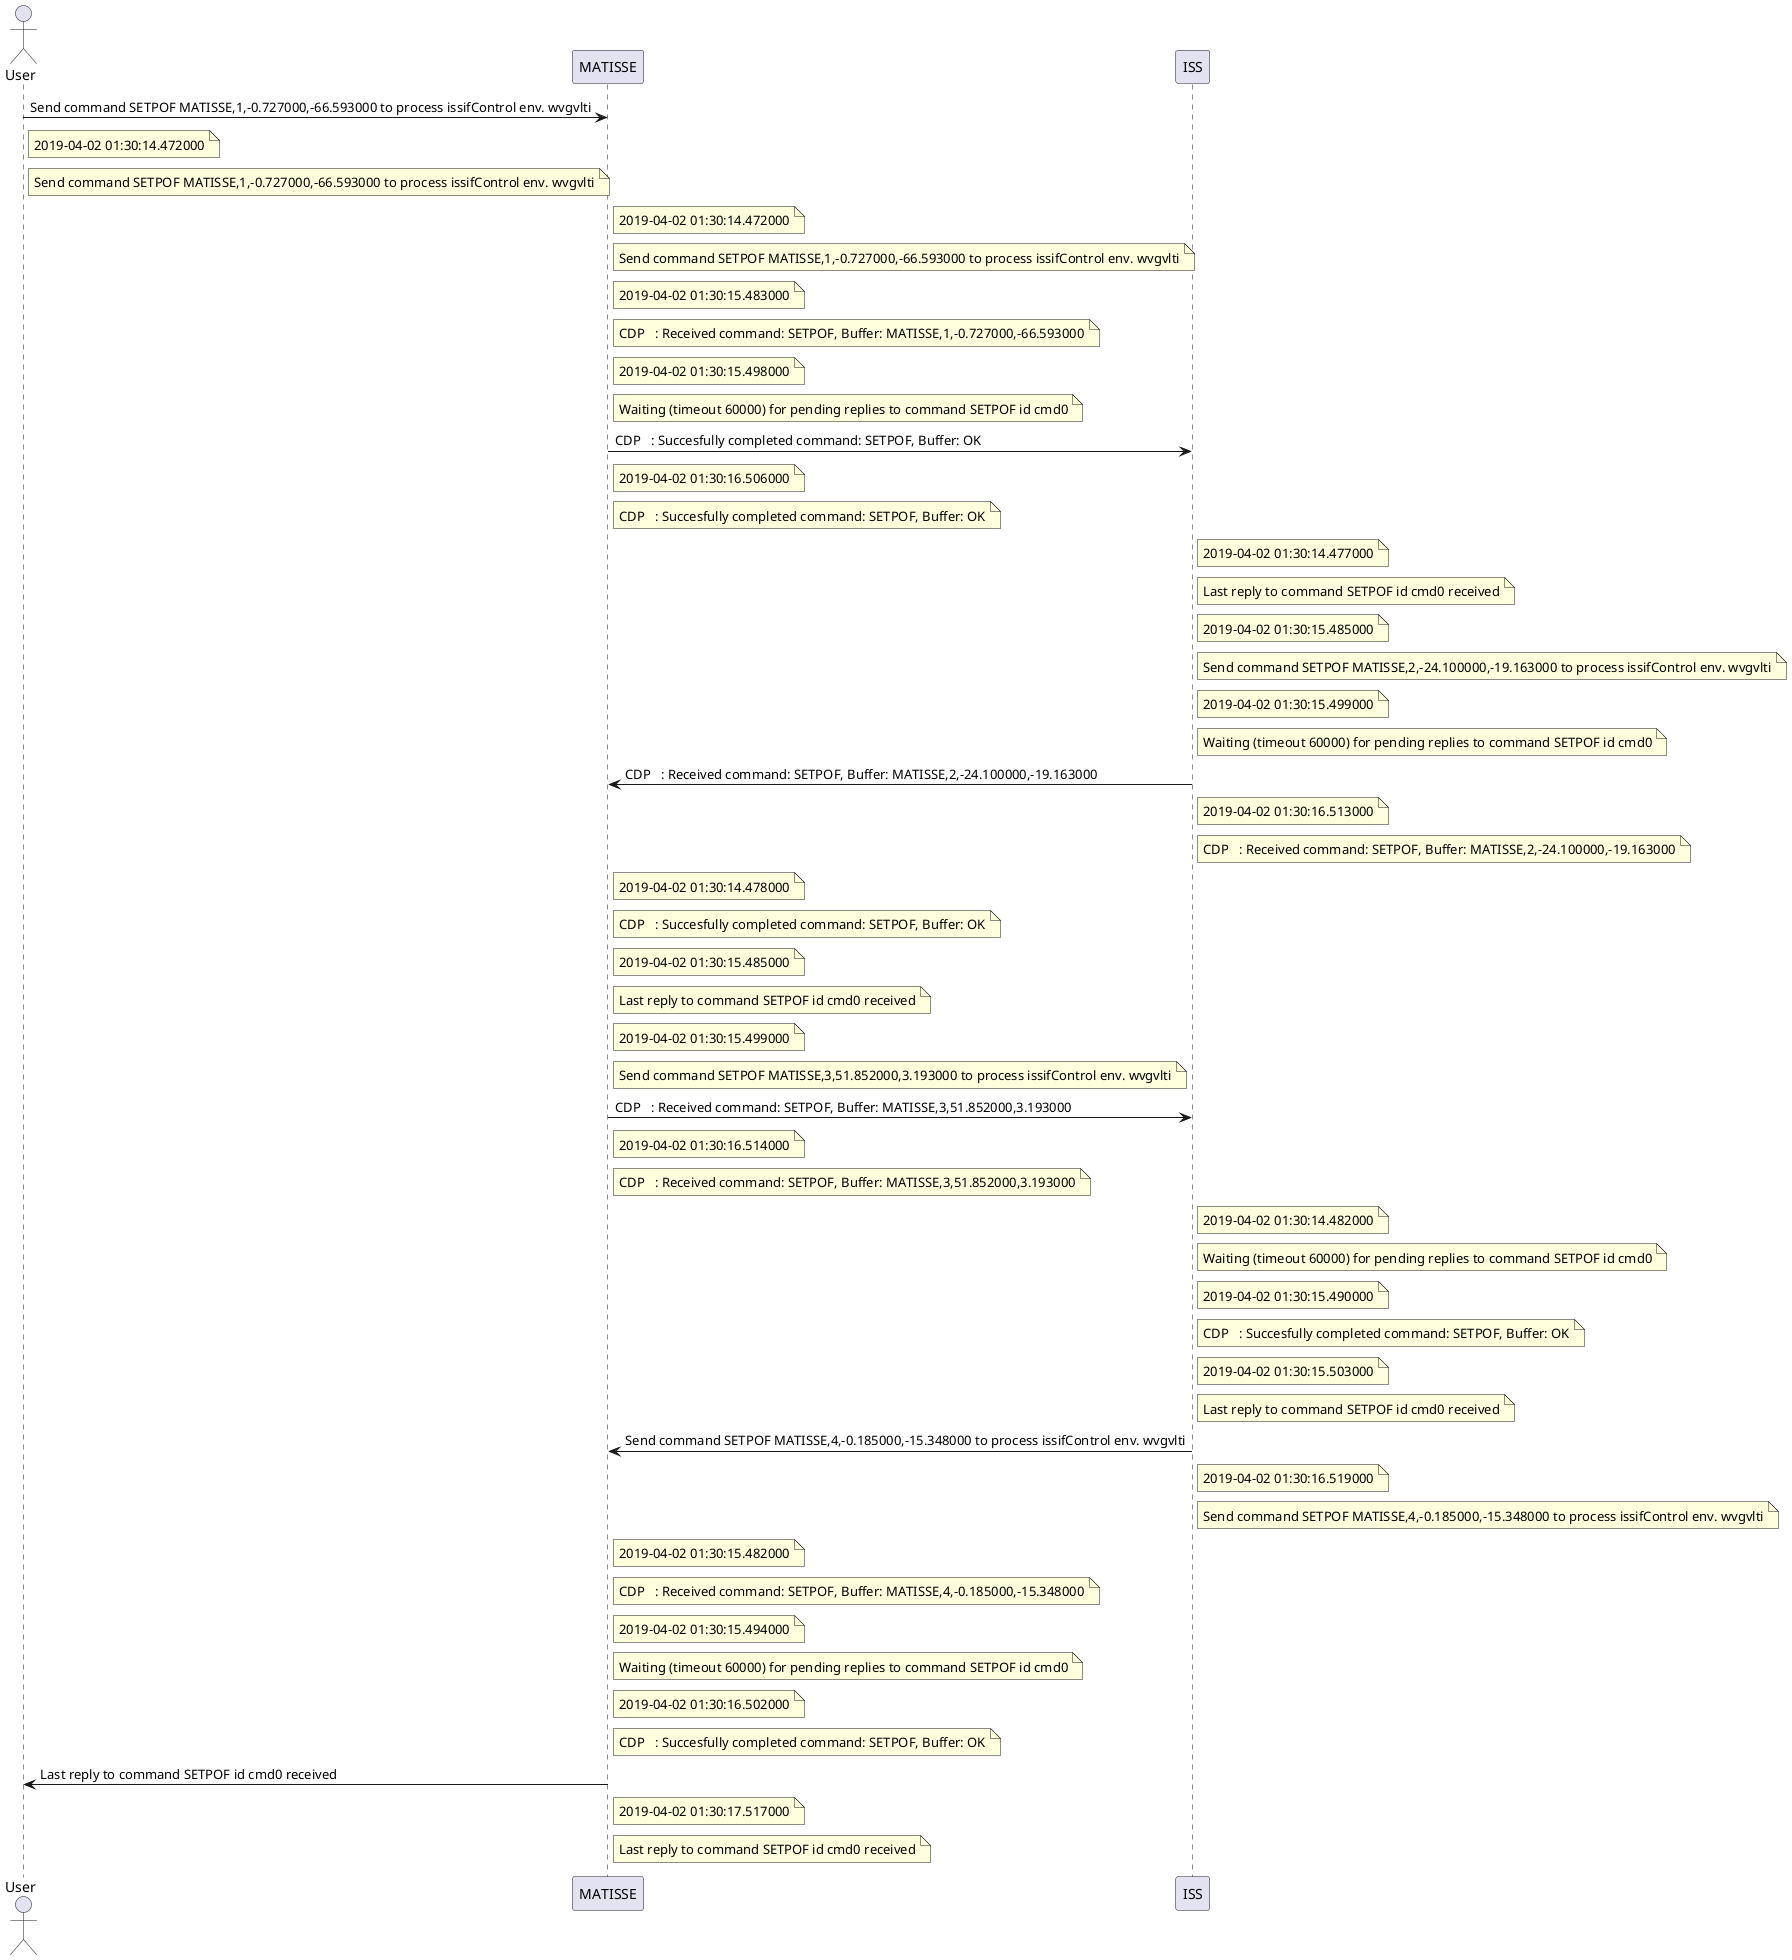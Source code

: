 @startuml
actor User
participant MATISSE
User -> MATISSE: Send command SETPOF MATISSE,1,-0.727000,-66.593000 to process issifControl env. wvgvlti
note right of User: 2019-04-02 01:30:14.472000
note right of User: Send command SETPOF MATISSE,1,-0.727000,-66.593000 to process issifControl env. wvgvlti
note right of MATISSE: 2019-04-02 01:30:14.472000
note right of MATISSE: Send command SETPOF MATISSE,1,-0.727000,-66.593000 to process issifControl env. wvgvlti
note right of MATISSE: 2019-04-02 01:30:15.483000
note right of MATISSE: CDP   : Received command: SETPOF, Buffer: MATISSE,1,-0.727000,-66.593000
note right of MATISSE: 2019-04-02 01:30:15.498000
note right of MATISSE: Waiting (timeout 60000) for pending replies to command SETPOF id cmd0
MATISSE -> ISS: CDP   : Succesfully completed command: SETPOF, Buffer: OK
note right of MATISSE: 2019-04-02 01:30:16.506000
note right of MATISSE: CDP   : Succesfully completed command: SETPOF, Buffer: OK
participant ISS
note right of ISS: 2019-04-02 01:30:14.477000
note right of ISS: Last reply to command SETPOF id cmd0 received
note right of ISS: 2019-04-02 01:30:15.485000
note right of ISS: Send command SETPOF MATISSE,2,-24.100000,-19.163000 to process issifControl env. wvgvlti
note right of ISS: 2019-04-02 01:30:15.499000
note right of ISS: Waiting (timeout 60000) for pending replies to command SETPOF id cmd0
ISS -> MATISSE: CDP   : Received command: SETPOF, Buffer: MATISSE,2,-24.100000,-19.163000
note right of ISS: 2019-04-02 01:30:16.513000
note right of ISS: CDP   : Received command: SETPOF, Buffer: MATISSE,2,-24.100000,-19.163000
note right of MATISSE: 2019-04-02 01:30:14.478000
note right of MATISSE: CDP   : Succesfully completed command: SETPOF, Buffer: OK
note right of MATISSE: 2019-04-02 01:30:15.485000
note right of MATISSE: Last reply to command SETPOF id cmd0 received
note right of MATISSE: 2019-04-02 01:30:15.499000
note right of MATISSE: Send command SETPOF MATISSE,3,51.852000,3.193000 to process issifControl env. wvgvlti
MATISSE -> ISS: CDP   : Received command: SETPOF, Buffer: MATISSE,3,51.852000,3.193000
note right of MATISSE: 2019-04-02 01:30:16.514000
note right of MATISSE: CDP   : Received command: SETPOF, Buffer: MATISSE,3,51.852000,3.193000
note right of ISS: 2019-04-02 01:30:14.482000
note right of ISS: Waiting (timeout 60000) for pending replies to command SETPOF id cmd0
note right of ISS: 2019-04-02 01:30:15.490000
note right of ISS: CDP   : Succesfully completed command: SETPOF, Buffer: OK
note right of ISS: 2019-04-02 01:30:15.503000
note right of ISS: Last reply to command SETPOF id cmd0 received
ISS -> MATISSE: Send command SETPOF MATISSE,4,-0.185000,-15.348000 to process issifControl env. wvgvlti
note right of ISS: 2019-04-02 01:30:16.519000
note right of ISS: Send command SETPOF MATISSE,4,-0.185000,-15.348000 to process issifControl env. wvgvlti
note right of MATISSE: 2019-04-02 01:30:15.482000
note right of MATISSE: CDP   : Received command: SETPOF, Buffer: MATISSE,4,-0.185000,-15.348000
note right of MATISSE: 2019-04-02 01:30:15.494000
note right of MATISSE: Waiting (timeout 60000) for pending replies to command SETPOF id cmd0
note right of MATISSE: 2019-04-02 01:30:16.502000
note right of MATISSE: CDP   : Succesfully completed command: SETPOF, Buffer: OK
MATISSE -> User: Last reply to command SETPOF id cmd0 received
note right of MATISSE: 2019-04-02 01:30:17.517000
note right of MATISSE: Last reply to command SETPOF id cmd0 received
@enduml